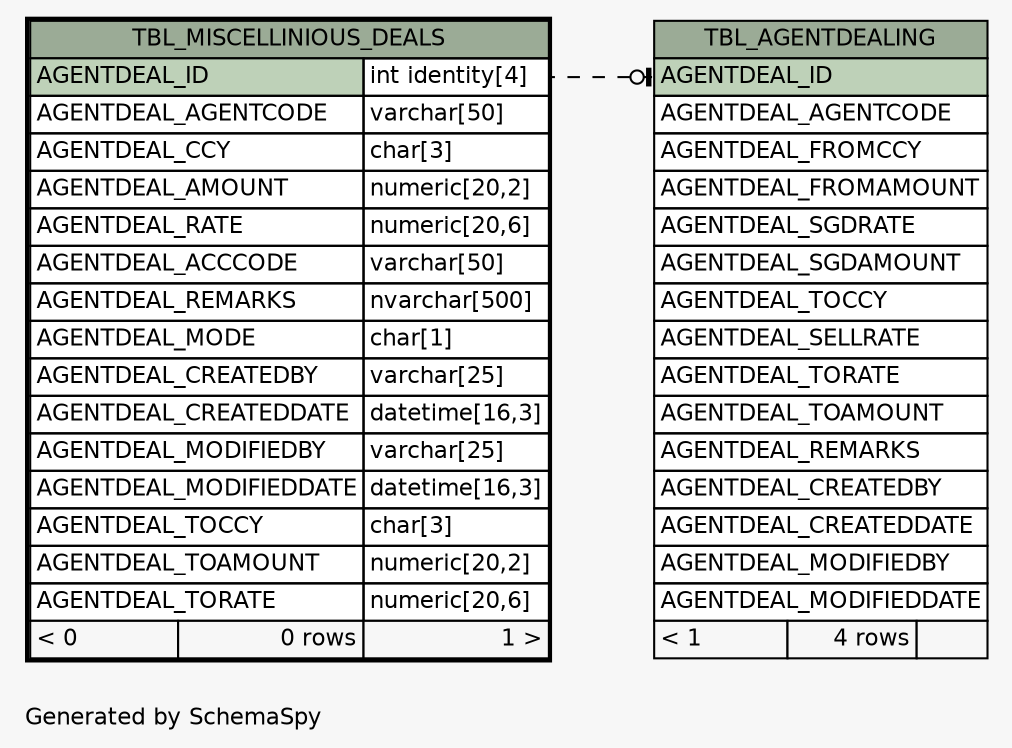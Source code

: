 // dot 2.38.0 on Windows 10 10.0
// SchemaSpy rev 590
digraph "impliedTwoDegreesRelationshipsDiagram" {
  graph [
    rankdir="RL"
    bgcolor="#f7f7f7"
    label="\nGenerated by SchemaSpy"
    labeljust="l"
    nodesep="0.18"
    ranksep="0.46"
    fontname="Helvetica"
    fontsize="11"
  ];
  node [
    fontname="Helvetica"
    fontsize="11"
    shape="plaintext"
  ];
  edge [
    arrowsize="0.8"
  ];
  "TBL_AGENTDEALING":"AGENTDEAL_ID":w -> "TBL_MISCELLINIOUS_DEALS":"AGENTDEAL_ID.type":e [arrowhead=none dir=back arrowtail=teeodot style=dashed];
  "TBL_AGENTDEALING" [
    label=<
    <TABLE BORDER="0" CELLBORDER="1" CELLSPACING="0" BGCOLOR="#ffffff">
      <TR><TD COLSPAN="3" BGCOLOR="#9bab96" ALIGN="CENTER">TBL_AGENTDEALING</TD></TR>
      <TR><TD PORT="AGENTDEAL_ID" COLSPAN="3" BGCOLOR="#bed1b8" ALIGN="LEFT">AGENTDEAL_ID</TD></TR>
      <TR><TD PORT="AGENTDEAL_AGENTCODE" COLSPAN="3" ALIGN="LEFT">AGENTDEAL_AGENTCODE</TD></TR>
      <TR><TD PORT="AGENTDEAL_FROMCCY" COLSPAN="3" ALIGN="LEFT">AGENTDEAL_FROMCCY</TD></TR>
      <TR><TD PORT="AGENTDEAL_FROMAMOUNT" COLSPAN="3" ALIGN="LEFT">AGENTDEAL_FROMAMOUNT</TD></TR>
      <TR><TD PORT="AGENTDEAL_SGDRATE" COLSPAN="3" ALIGN="LEFT">AGENTDEAL_SGDRATE</TD></TR>
      <TR><TD PORT="AGENTDEAL_SGDAMOUNT" COLSPAN="3" ALIGN="LEFT">AGENTDEAL_SGDAMOUNT</TD></TR>
      <TR><TD PORT="AGENTDEAL_TOCCY" COLSPAN="3" ALIGN="LEFT">AGENTDEAL_TOCCY</TD></TR>
      <TR><TD PORT="AGENTDEAL_SELLRATE" COLSPAN="3" ALIGN="LEFT">AGENTDEAL_SELLRATE</TD></TR>
      <TR><TD PORT="AGENTDEAL_TORATE" COLSPAN="3" ALIGN="LEFT">AGENTDEAL_TORATE</TD></TR>
      <TR><TD PORT="AGENTDEAL_TOAMOUNT" COLSPAN="3" ALIGN="LEFT">AGENTDEAL_TOAMOUNT</TD></TR>
      <TR><TD PORT="AGENTDEAL_REMARKS" COLSPAN="3" ALIGN="LEFT">AGENTDEAL_REMARKS</TD></TR>
      <TR><TD PORT="AGENTDEAL_CREATEDBY" COLSPAN="3" ALIGN="LEFT">AGENTDEAL_CREATEDBY</TD></TR>
      <TR><TD PORT="AGENTDEAL_CREATEDDATE" COLSPAN="3" ALIGN="LEFT">AGENTDEAL_CREATEDDATE</TD></TR>
      <TR><TD PORT="AGENTDEAL_MODIFIEDBY" COLSPAN="3" ALIGN="LEFT">AGENTDEAL_MODIFIEDBY</TD></TR>
      <TR><TD PORT="AGENTDEAL_MODIFIEDDATE" COLSPAN="3" ALIGN="LEFT">AGENTDEAL_MODIFIEDDATE</TD></TR>
      <TR><TD ALIGN="LEFT" BGCOLOR="#f7f7f7">&lt; 1</TD><TD ALIGN="RIGHT" BGCOLOR="#f7f7f7">4 rows</TD><TD ALIGN="RIGHT" BGCOLOR="#f7f7f7">  </TD></TR>
    </TABLE>>
    URL="TBL_AGENTDEALING.html"
    tooltip="TBL_AGENTDEALING"
  ];
  "TBL_MISCELLINIOUS_DEALS" [
    label=<
    <TABLE BORDER="2" CELLBORDER="1" CELLSPACING="0" BGCOLOR="#ffffff">
      <TR><TD COLSPAN="3" BGCOLOR="#9bab96" ALIGN="CENTER">TBL_MISCELLINIOUS_DEALS</TD></TR>
      <TR><TD PORT="AGENTDEAL_ID" COLSPAN="2" BGCOLOR="#bed1b8" ALIGN="LEFT">AGENTDEAL_ID</TD><TD PORT="AGENTDEAL_ID.type" ALIGN="LEFT">int identity[4]</TD></TR>
      <TR><TD PORT="AGENTDEAL_AGENTCODE" COLSPAN="2" ALIGN="LEFT">AGENTDEAL_AGENTCODE</TD><TD PORT="AGENTDEAL_AGENTCODE.type" ALIGN="LEFT">varchar[50]</TD></TR>
      <TR><TD PORT="AGENTDEAL_CCY" COLSPAN="2" ALIGN="LEFT">AGENTDEAL_CCY</TD><TD PORT="AGENTDEAL_CCY.type" ALIGN="LEFT">char[3]</TD></TR>
      <TR><TD PORT="AGENTDEAL_AMOUNT" COLSPAN="2" ALIGN="LEFT">AGENTDEAL_AMOUNT</TD><TD PORT="AGENTDEAL_AMOUNT.type" ALIGN="LEFT">numeric[20,2]</TD></TR>
      <TR><TD PORT="AGENTDEAL_RATE" COLSPAN="2" ALIGN="LEFT">AGENTDEAL_RATE</TD><TD PORT="AGENTDEAL_RATE.type" ALIGN="LEFT">numeric[20,6]</TD></TR>
      <TR><TD PORT="AGENTDEAL_ACCCODE" COLSPAN="2" ALIGN="LEFT">AGENTDEAL_ACCCODE</TD><TD PORT="AGENTDEAL_ACCCODE.type" ALIGN="LEFT">varchar[50]</TD></TR>
      <TR><TD PORT="AGENTDEAL_REMARKS" COLSPAN="2" ALIGN="LEFT">AGENTDEAL_REMARKS</TD><TD PORT="AGENTDEAL_REMARKS.type" ALIGN="LEFT">nvarchar[500]</TD></TR>
      <TR><TD PORT="AGENTDEAL_MODE" COLSPAN="2" ALIGN="LEFT">AGENTDEAL_MODE</TD><TD PORT="AGENTDEAL_MODE.type" ALIGN="LEFT">char[1]</TD></TR>
      <TR><TD PORT="AGENTDEAL_CREATEDBY" COLSPAN="2" ALIGN="LEFT">AGENTDEAL_CREATEDBY</TD><TD PORT="AGENTDEAL_CREATEDBY.type" ALIGN="LEFT">varchar[25]</TD></TR>
      <TR><TD PORT="AGENTDEAL_CREATEDDATE" COLSPAN="2" ALIGN="LEFT">AGENTDEAL_CREATEDDATE</TD><TD PORT="AGENTDEAL_CREATEDDATE.type" ALIGN="LEFT">datetime[16,3]</TD></TR>
      <TR><TD PORT="AGENTDEAL_MODIFIEDBY" COLSPAN="2" ALIGN="LEFT">AGENTDEAL_MODIFIEDBY</TD><TD PORT="AGENTDEAL_MODIFIEDBY.type" ALIGN="LEFT">varchar[25]</TD></TR>
      <TR><TD PORT="AGENTDEAL_MODIFIEDDATE" COLSPAN="2" ALIGN="LEFT">AGENTDEAL_MODIFIEDDATE</TD><TD PORT="AGENTDEAL_MODIFIEDDATE.type" ALIGN="LEFT">datetime[16,3]</TD></TR>
      <TR><TD PORT="AGENTDEAL_TOCCY" COLSPAN="2" ALIGN="LEFT">AGENTDEAL_TOCCY</TD><TD PORT="AGENTDEAL_TOCCY.type" ALIGN="LEFT">char[3]</TD></TR>
      <TR><TD PORT="AGENTDEAL_TOAMOUNT" COLSPAN="2" ALIGN="LEFT">AGENTDEAL_TOAMOUNT</TD><TD PORT="AGENTDEAL_TOAMOUNT.type" ALIGN="LEFT">numeric[20,2]</TD></TR>
      <TR><TD PORT="AGENTDEAL_TORATE" COLSPAN="2" ALIGN="LEFT">AGENTDEAL_TORATE</TD><TD PORT="AGENTDEAL_TORATE.type" ALIGN="LEFT">numeric[20,6]</TD></TR>
      <TR><TD ALIGN="LEFT" BGCOLOR="#f7f7f7">&lt; 0</TD><TD ALIGN="RIGHT" BGCOLOR="#f7f7f7">0 rows</TD><TD ALIGN="RIGHT" BGCOLOR="#f7f7f7">1 &gt;</TD></TR>
    </TABLE>>
    URL="TBL_MISCELLINIOUS_DEALS.html"
    tooltip="TBL_MISCELLINIOUS_DEALS"
  ];
}
